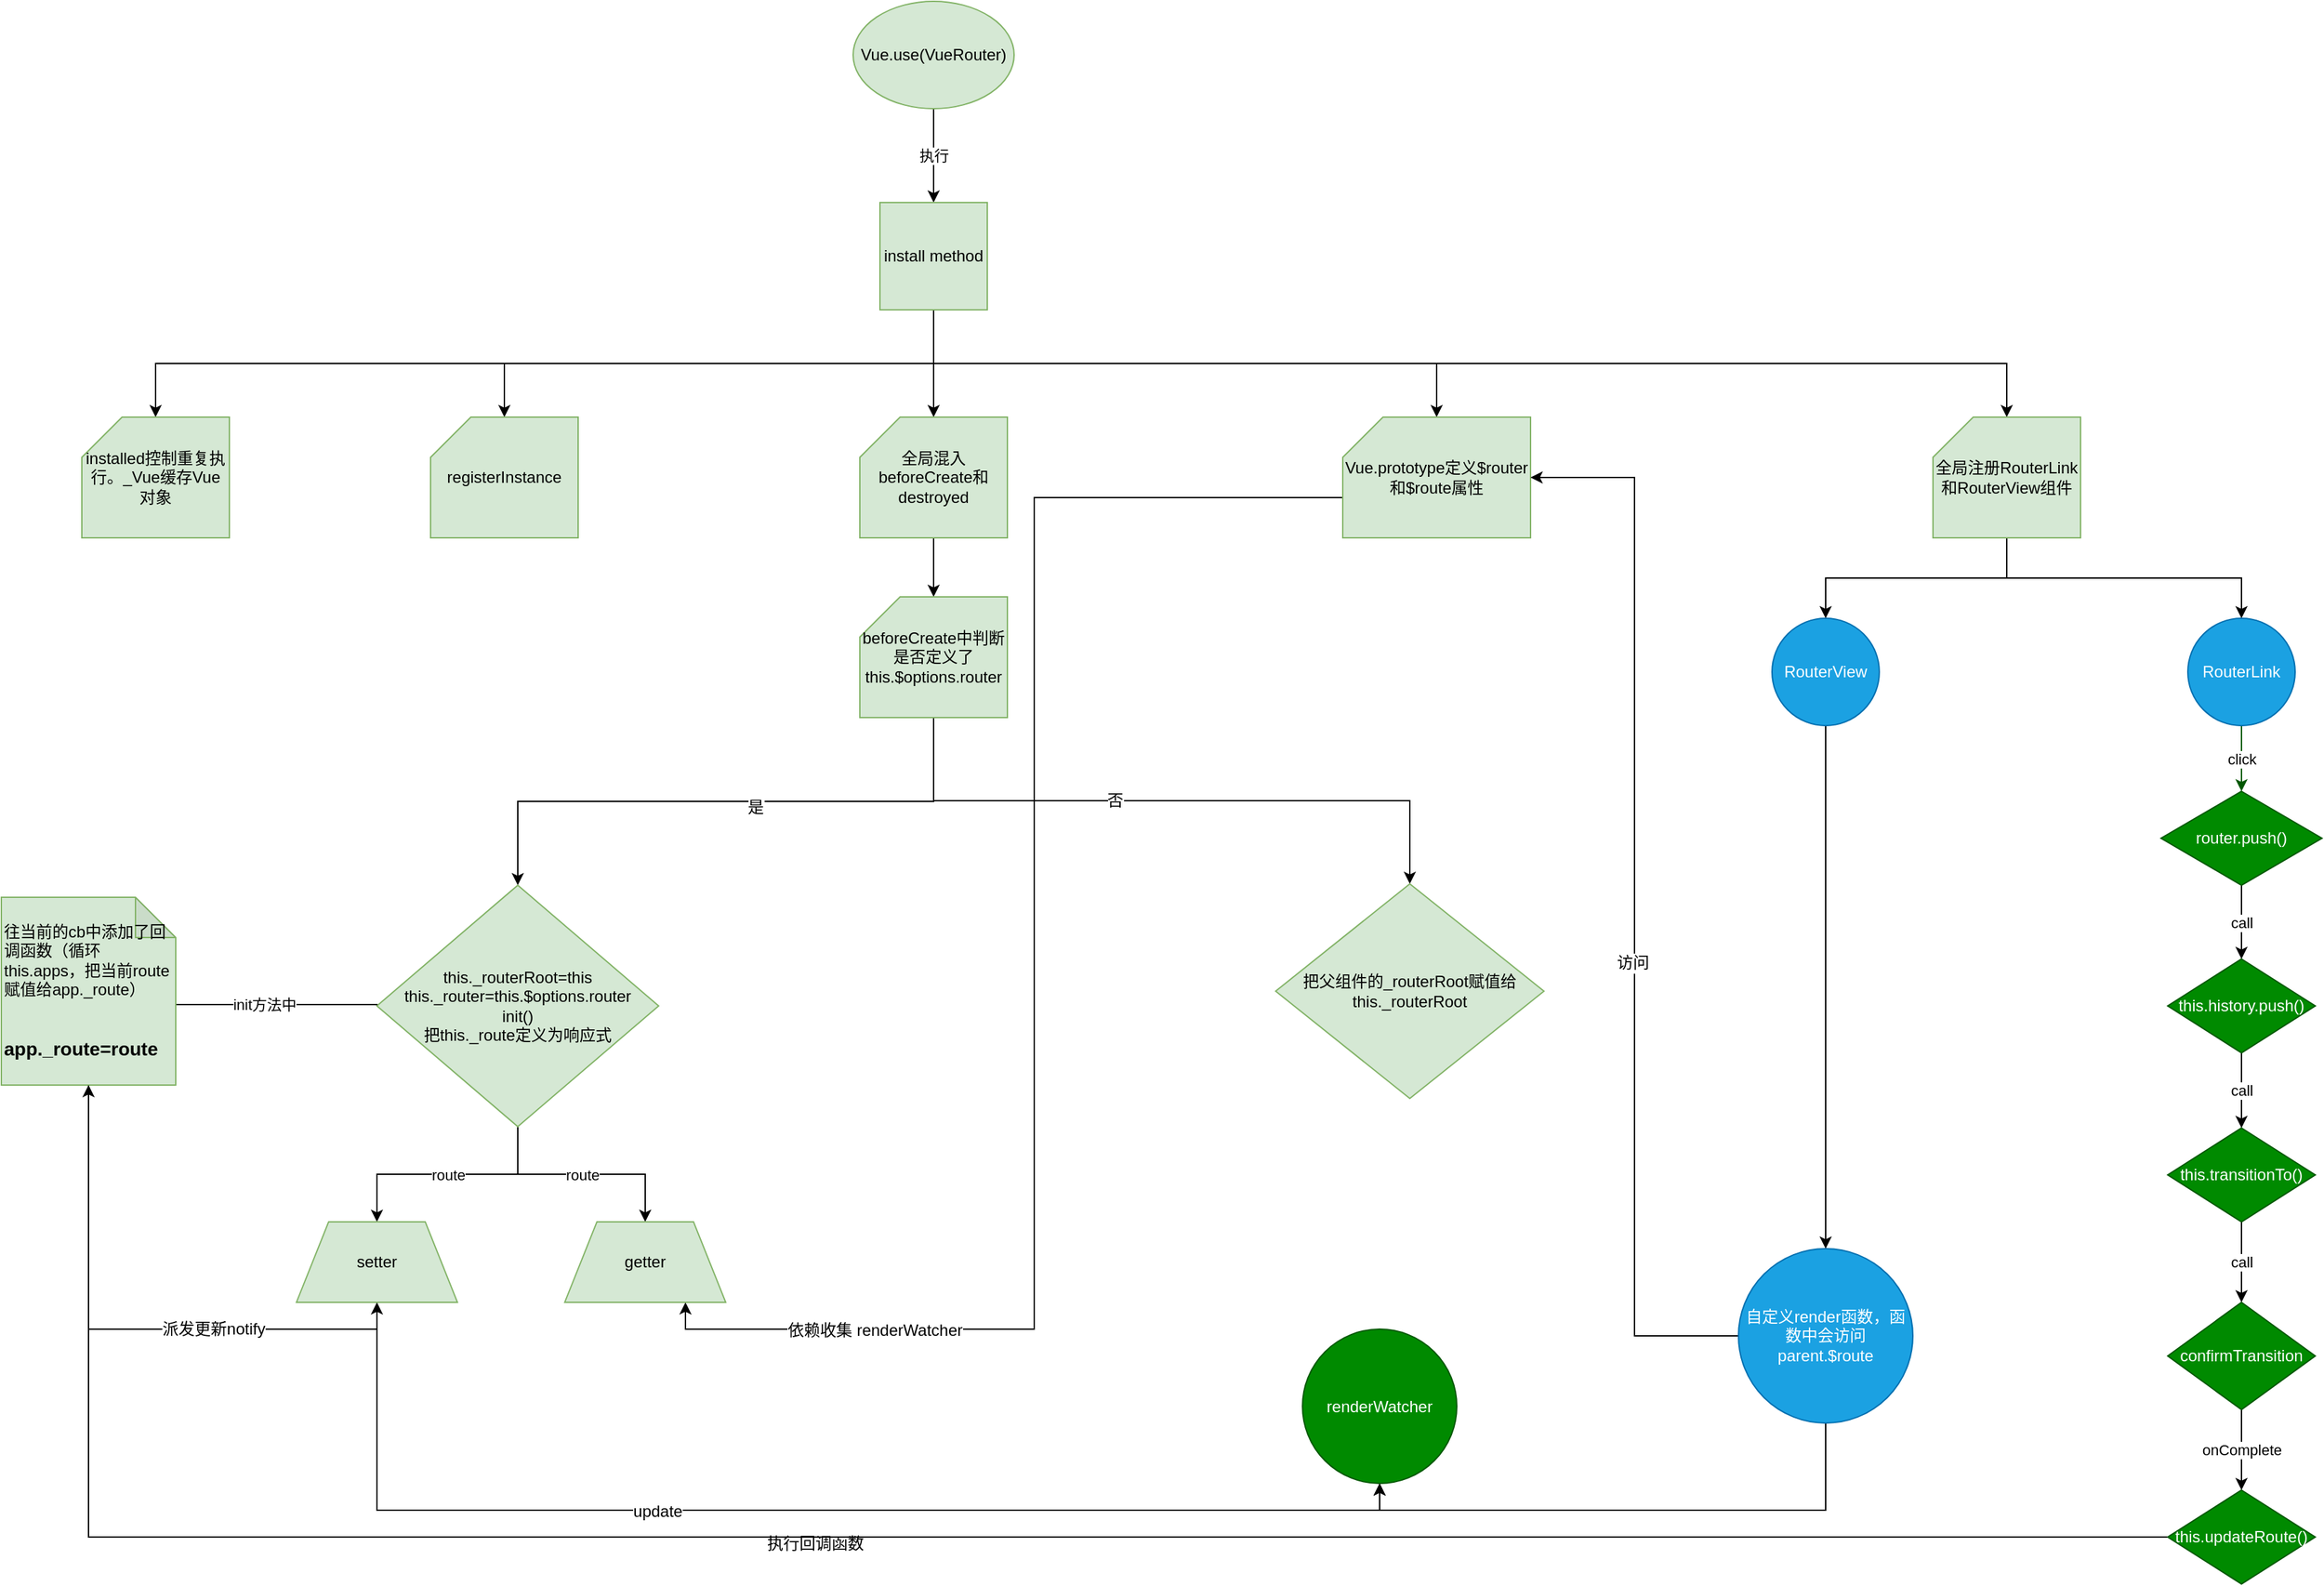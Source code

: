 <mxfile version="12.2.4" pages="1"><diagram id="RLSNX4u2adO8YgMC71eP" name="Page-1"><mxGraphModel dx="2918" dy="1127" grid="1" gridSize="10" guides="1" tooltips="1" connect="1" arrows="1" fold="1" page="1" pageScale="1" pageWidth="827" pageHeight="1169" math="0" shadow="0"><root><mxCell id="0"/><mxCell id="1" parent="0"/><mxCell id="16" value="执行" style="edgeStyle=orthogonalEdgeStyle;rounded=0;orthogonalLoop=1;jettySize=auto;html=1;exitX=0.5;exitY=1;exitDx=0;exitDy=0;entryX=0.5;entryY=0;entryDx=0;entryDy=0;fontFamily=Helvetica;" parent="1" source="2" target="3" edge="1"><mxGeometry relative="1" as="geometry"/></mxCell><mxCell id="2" value="Vue.use(VueRouter)" style="ellipse;whiteSpace=wrap;html=1;fontFamily=Helvetica;fillColor=#d5e8d4;strokeColor=#82b366;" parent="1" vertex="1"><mxGeometry x="355" y="50" width="120" height="80" as="geometry"/></mxCell><mxCell id="11" style="edgeStyle=orthogonalEdgeStyle;rounded=0;orthogonalLoop=1;jettySize=auto;html=1;exitX=0.5;exitY=1;exitDx=0;exitDy=0;fontFamily=Helvetica;" parent="1" source="3" target="7" edge="1"><mxGeometry relative="1" as="geometry"/></mxCell><mxCell id="12" style="edgeStyle=orthogonalEdgeStyle;rounded=0;orthogonalLoop=1;jettySize=auto;html=1;exitX=0.5;exitY=1;exitDx=0;exitDy=0;fontFamily=Helvetica;" parent="1" source="3" target="6" edge="1"><mxGeometry relative="1" as="geometry"/></mxCell><mxCell id="13" style="edgeStyle=orthogonalEdgeStyle;rounded=0;orthogonalLoop=1;jettySize=auto;html=1;exitX=0.5;exitY=1;exitDx=0;exitDy=0;entryX=0.5;entryY=0;entryDx=0;entryDy=0;entryPerimeter=0;fontFamily=Helvetica;" parent="1" source="3" target="8" edge="1"><mxGeometry relative="1" as="geometry"/></mxCell><mxCell id="14" style="edgeStyle=orthogonalEdgeStyle;rounded=0;orthogonalLoop=1;jettySize=auto;html=1;exitX=0.5;exitY=1;exitDx=0;exitDy=0;entryX=0.5;entryY=0;entryDx=0;entryDy=0;entryPerimeter=0;fontFamily=Helvetica;" parent="1" source="3" target="9" edge="1"><mxGeometry relative="1" as="geometry"/></mxCell><mxCell id="15" style="edgeStyle=orthogonalEdgeStyle;rounded=0;orthogonalLoop=1;jettySize=auto;html=1;exitX=0.5;exitY=1;exitDx=0;exitDy=0;entryX=0.5;entryY=0;entryDx=0;entryDy=0;entryPerimeter=0;fontFamily=Helvetica;" parent="1" source="3" target="10" edge="1"><mxGeometry relative="1" as="geometry"/></mxCell><mxCell id="3" value="install method" style="whiteSpace=wrap;html=1;aspect=fixed;fontFamily=Helvetica;fillColor=#d5e8d4;strokeColor=#82b366;" parent="1" vertex="1"><mxGeometry x="375" y="200" width="80" height="80" as="geometry"/></mxCell><mxCell id="6" value="registerInstance" style="shape=card;whiteSpace=wrap;html=1;fontFamily=Helvetica;fillColor=#d5e8d4;strokeColor=#82b366;" parent="1" vertex="1"><mxGeometry x="40" y="360" width="110" height="90" as="geometry"/></mxCell><mxCell id="7" value="installed控制重复执行。_Vue缓存Vue对象" style="shape=card;whiteSpace=wrap;html=1;fontFamily=Helvetica;fillColor=#d5e8d4;strokeColor=#82b366;" parent="1" vertex="1"><mxGeometry x="-220" y="360" width="110" height="90" as="geometry"/></mxCell><mxCell id="18" style="edgeStyle=orthogonalEdgeStyle;rounded=0;orthogonalLoop=1;jettySize=auto;html=1;exitX=0.5;exitY=1;exitDx=0;exitDy=0;exitPerimeter=0;entryX=0.5;entryY=0;entryDx=0;entryDy=0;entryPerimeter=0;fontFamily=Helvetica;" parent="1" source="8" target="17" edge="1"><mxGeometry relative="1" as="geometry"/></mxCell><mxCell id="8" value="全局混入beforeCreate和destroyed" style="shape=card;whiteSpace=wrap;html=1;fontFamily=Helvetica;fillColor=#d5e8d4;strokeColor=#82b366;" parent="1" vertex="1"><mxGeometry x="360" y="360" width="110" height="90" as="geometry"/></mxCell><mxCell id="80" style="edgeStyle=orthogonalEdgeStyle;rounded=0;orthogonalLoop=1;jettySize=auto;html=1;exitX=0;exitY=0;exitDx=0;exitDy=60;exitPerimeter=0;entryX=0.75;entryY=1;entryDx=0;entryDy=0;fontFamily=Helvetica;fontColor=#000000;" parent="1" source="9" target="60" edge="1"><mxGeometry relative="1" as="geometry"/></mxCell><mxCell id="81" value="依赖收集 renderWatcher" style="text;html=1;resizable=0;points=[];align=center;verticalAlign=middle;labelBackgroundColor=#ffffff;fontFamily=Helvetica;fontColor=#000000;" parent="80" vertex="1" connectable="0"><mxGeometry x="0.715" y="1" relative="1" as="geometry"><mxPoint as="offset"/></mxGeometry></mxCell><mxCell id="9" value="Vue.prototype定义$router和$route属性" style="shape=card;whiteSpace=wrap;html=1;fontFamily=Helvetica;fillColor=#d5e8d4;strokeColor=#82b366;" parent="1" vertex="1"><mxGeometry x="720" y="360" width="140" height="90" as="geometry"/></mxCell><mxCell id="28" style="edgeStyle=orthogonalEdgeStyle;rounded=0;orthogonalLoop=1;jettySize=auto;html=1;exitX=0.5;exitY=1;exitDx=0;exitDy=0;exitPerimeter=0;fontFamily=Helvetica;fontColor=#FF0000;" parent="1" source="10" target="26" edge="1"><mxGeometry relative="1" as="geometry"/></mxCell><mxCell id="36" style="edgeStyle=orthogonalEdgeStyle;rounded=0;orthogonalLoop=1;jettySize=auto;html=1;exitX=0.5;exitY=1;exitDx=0;exitDy=0;exitPerimeter=0;fontFamily=Helvetica;fontColor=#FF0000;" parent="1" source="10" target="35" edge="1"><mxGeometry relative="1" as="geometry"/></mxCell><mxCell id="10" value="全局注册RouterLink和RouterView组件" style="shape=card;whiteSpace=wrap;html=1;fontFamily=Helvetica;fillColor=#d5e8d4;strokeColor=#82b366;" parent="1" vertex="1"><mxGeometry x="1160" y="360" width="110" height="90" as="geometry"/></mxCell><mxCell id="76" style="edgeStyle=orthogonalEdgeStyle;rounded=0;orthogonalLoop=1;jettySize=auto;html=1;exitX=0.5;exitY=1;exitDx=0;exitDy=0;exitPerimeter=0;fontFamily=Helvetica;fontColor=#000000;" parent="1" source="17" target="25" edge="1"><mxGeometry relative="1" as="geometry"/></mxCell><mxCell id="78" value="是" style="text;html=1;resizable=0;points=[];align=center;verticalAlign=middle;labelBackgroundColor=#ffffff;fontFamily=Helvetica;fontColor=#000000;" parent="76" vertex="1" connectable="0"><mxGeometry x="-0.1" y="4" relative="1" as="geometry"><mxPoint as="offset"/></mxGeometry></mxCell><mxCell id="77" style="edgeStyle=orthogonalEdgeStyle;rounded=0;orthogonalLoop=1;jettySize=auto;html=1;exitX=0.5;exitY=1;exitDx=0;exitDy=0;exitPerimeter=0;fontFamily=Helvetica;fontColor=#000000;" parent="1" source="17" target="20" edge="1"><mxGeometry relative="1" as="geometry"/></mxCell><mxCell id="79" value="否" style="text;html=1;resizable=0;points=[];align=center;verticalAlign=middle;labelBackgroundColor=#ffffff;fontFamily=Helvetica;fontColor=#000000;" parent="77" vertex="1" connectable="0"><mxGeometry x="-0.18" relative="1" as="geometry"><mxPoint as="offset"/></mxGeometry></mxCell><mxCell id="17" value="beforeCreate中判断是否定义了this.$options.router" style="shape=card;whiteSpace=wrap;html=1;fontFamily=Helvetica;fillColor=#d5e8d4;strokeColor=#82b366;" parent="1" vertex="1"><mxGeometry x="360" y="494" width="110" height="90" as="geometry"/></mxCell><mxCell id="20" value="把父组件的_routerRoot赋值给this._routerRoot" style="rhombus;whiteSpace=wrap;html=1;fontFamily=Helvetica;fillColor=#d5e8d4;strokeColor=#82b366;" parent="1" vertex="1"><mxGeometry x="670" y="708" width="200" height="160" as="geometry"/></mxCell><mxCell id="58" value="init方法中" style="edgeStyle=orthogonalEdgeStyle;rounded=0;orthogonalLoop=1;jettySize=auto;html=1;exitX=0;exitY=0.5;exitDx=0;exitDy=0;entryX=0.846;entryY=0.571;entryDx=0;entryDy=0;entryPerimeter=0;fontFamily=Helvetica;fontColor=#000000;" parent="1" source="25" target="32" edge="1"><mxGeometry relative="1" as="geometry"><Array as="points"><mxPoint x="-70" y="798"/><mxPoint x="-70" y="798"/></Array></mxGeometry></mxCell><mxCell id="61" value="route" style="edgeStyle=orthogonalEdgeStyle;rounded=0;orthogonalLoop=1;jettySize=auto;html=1;exitX=0.5;exitY=1;exitDx=0;exitDy=0;entryX=0.5;entryY=0;entryDx=0;entryDy=0;fontFamily=Helvetica;fontColor=#000000;" parent="1" source="25" target="59" edge="1"><mxGeometry relative="1" as="geometry"/></mxCell><mxCell id="62" value="route" style="edgeStyle=orthogonalEdgeStyle;rounded=0;orthogonalLoop=1;jettySize=auto;html=1;exitX=0.5;exitY=1;exitDx=0;exitDy=0;entryX=0.5;entryY=0;entryDx=0;entryDy=0;fontFamily=Helvetica;fontColor=#000000;" parent="1" source="25" target="60" edge="1"><mxGeometry relative="1" as="geometry"/></mxCell><mxCell id="25" value="this._routerRoot=this&lt;br&gt;this._router=this.$options.router&lt;br&gt;init()&lt;br&gt;把this._route定义为响应式" style="rhombus;whiteSpace=wrap;html=1;fillColor=#d5e8d4;strokeColor=#82b366;align=center;fontFamily=Helvetica;" parent="1" vertex="1"><mxGeometry y="709" width="210" height="180" as="geometry"/></mxCell><mxCell id="63" style="edgeStyle=orthogonalEdgeStyle;rounded=0;orthogonalLoop=1;jettySize=auto;html=1;exitX=0.5;exitY=1;exitDx=0;exitDy=0;fontFamily=Helvetica;fontColor=#4C0099;" parent="1" source="26" target="54" edge="1"><mxGeometry relative="1" as="geometry"/></mxCell><mxCell id="26" value="RouterView" style="ellipse;whiteSpace=wrap;html=1;aspect=fixed;fontFamily=Helvetica;fontColor=#ffffff;align=center;fillColor=#1ba1e2;strokeColor=#006EAF;" parent="1" vertex="1"><mxGeometry x="1040" y="510" width="80" height="80" as="geometry"/></mxCell><mxCell id="83" style="edgeStyle=orthogonalEdgeStyle;rounded=0;orthogonalLoop=1;jettySize=auto;html=1;exitX=0.5;exitY=1;exitDx=0;exitDy=0;exitPerimeter=0;entryX=0.5;entryY=1;entryDx=0;entryDy=0;fontFamily=Helvetica;fontColor=#000000;" parent="1" source="32" target="59" edge="1"><mxGeometry relative="1" as="geometry"/></mxCell><mxCell id="84" value="派发更新notify" style="text;html=1;resizable=0;points=[];align=center;verticalAlign=middle;labelBackgroundColor=#ffffff;fontFamily=Helvetica;fontColor=#000000;" parent="83" vertex="1" connectable="0"><mxGeometry x="0.319" relative="1" as="geometry"><mxPoint as="offset"/></mxGeometry></mxCell><mxCell id="32" value="&lt;span style=&quot;white-space: normal&quot;&gt;往当前的cb中添加了回调函数（循环this.apps，把当前route赋值给app._route）&lt;br&gt;&lt;br&gt;&lt;br&gt;&lt;b&gt;&lt;font style=&quot;font-size: 14px&quot;&gt;app._route=route&lt;/font&gt;&lt;/b&gt;&lt;br&gt;&lt;/span&gt;" style="shape=note;whiteSpace=wrap;html=1;backgroundOutline=1;darkOpacity=0.05;fontFamily=Helvetica;align=left;fillColor=#d5e8d4;strokeColor=#82b366;" parent="1" vertex="1"><mxGeometry x="-280" y="718" width="130" height="140" as="geometry"/></mxCell><mxCell id="38" value="click" style="edgeStyle=orthogonalEdgeStyle;rounded=0;orthogonalLoop=1;jettySize=auto;html=1;exitX=0.5;exitY=1;exitDx=0;exitDy=0;entryX=0.5;entryY=0;entryDx=0;entryDy=0;fontFamily=Helvetica;fontColor=#000000;fillColor=#008a00;strokeColor=#005700;" parent="1" source="35" target="37" edge="1"><mxGeometry relative="1" as="geometry"/></mxCell><mxCell id="40" value="call" style="edgeStyle=orthogonalEdgeStyle;rounded=0;orthogonalLoop=1;jettySize=auto;html=1;exitX=0.5;exitY=1;exitDx=0;exitDy=0;fontFamily=Helvetica;fontColor=#000000;" parent="1" source="37" target="39" edge="1"><mxGeometry relative="1" as="geometry"/></mxCell><mxCell id="37" value="router.push()" style="rhombus;whiteSpace=wrap;html=1;fontFamily=Helvetica;fontColor=#ffffff;align=center;fillColor=#008a00;strokeColor=#005700;" parent="1" vertex="1"><mxGeometry x="1330" y="639" width="120" height="70" as="geometry"/></mxCell><mxCell id="42" value="call" style="edgeStyle=orthogonalEdgeStyle;rounded=0;orthogonalLoop=1;jettySize=auto;html=1;exitX=0.5;exitY=1;exitDx=0;exitDy=0;fontFamily=Helvetica;fontColor=#000000;" parent="1" source="39" target="41" edge="1"><mxGeometry relative="1" as="geometry"/></mxCell><mxCell id="39" value="this.history.push()" style="rhombus;whiteSpace=wrap;html=1;fontFamily=Helvetica;fontColor=#ffffff;align=center;fillColor=#008a00;strokeColor=#005700;" parent="1" vertex="1"><mxGeometry x="1335" y="764" width="110" height="70" as="geometry"/></mxCell><mxCell id="44" value="call" style="edgeStyle=orthogonalEdgeStyle;rounded=0;orthogonalLoop=1;jettySize=auto;html=1;exitX=0.5;exitY=1;exitDx=0;exitDy=0;fontFamily=Helvetica;fontColor=#000000;" parent="1" source="41" target="43" edge="1"><mxGeometry relative="1" as="geometry"/></mxCell><mxCell id="41" value="this.transitionTo()" style="rhombus;whiteSpace=wrap;html=1;fontFamily=Helvetica;fontColor=#ffffff;align=center;fillColor=#008a00;strokeColor=#005700;" parent="1" vertex="1"><mxGeometry x="1335" y="890" width="110" height="70" as="geometry"/></mxCell><mxCell id="46" value="onComplete" style="edgeStyle=orthogonalEdgeStyle;rounded=0;orthogonalLoop=1;jettySize=auto;html=1;exitX=0.5;exitY=1;exitDx=0;exitDy=0;entryX=0.5;entryY=0;entryDx=0;entryDy=0;fontFamily=Helvetica;fontColor=#000000;" parent="1" source="43" target="45" edge="1"><mxGeometry relative="1" as="geometry"/></mxCell><mxCell id="43" value="confirmTransition" style="rhombus;whiteSpace=wrap;html=1;fontFamily=Helvetica;fontColor=#ffffff;align=center;fillColor=#008a00;strokeColor=#005700;" parent="1" vertex="1"><mxGeometry x="1335" y="1020" width="110" height="80" as="geometry"/></mxCell><mxCell id="48" style="edgeStyle=orthogonalEdgeStyle;rounded=0;orthogonalLoop=1;jettySize=auto;html=1;exitX=0;exitY=0.5;exitDx=0;exitDy=0;entryX=0.5;entryY=1;entryDx=0;entryDy=0;entryPerimeter=0;fontFamily=Helvetica;fontColor=#FF0000;" parent="1" source="45" target="32" edge="1"><mxGeometry relative="1" as="geometry"/></mxCell><mxCell id="45" value="this.updateRoute()" style="rhombus;whiteSpace=wrap;html=1;fontFamily=Helvetica;fontColor=#ffffff;align=center;fillColor=#008a00;strokeColor=#005700;" parent="1" vertex="1"><mxGeometry x="1335" y="1160" width="110" height="70" as="geometry"/></mxCell><mxCell id="72" style="edgeStyle=orthogonalEdgeStyle;rounded=0;orthogonalLoop=1;jettySize=auto;html=1;exitX=0;exitY=0.5;exitDx=0;exitDy=0;entryX=1;entryY=0.5;entryDx=0;entryDy=0;entryPerimeter=0;fontFamily=Helvetica;fontColor=#000000;" parent="1" source="54" target="9" edge="1"><mxGeometry relative="1" as="geometry"/></mxCell><mxCell id="73" value="访问" style="text;html=1;resizable=0;points=[];align=center;verticalAlign=middle;labelBackgroundColor=#ffffff;fontFamily=Helvetica;fontColor=#000000;" parent="72" vertex="1" connectable="0"><mxGeometry x="-0.105" y="2" relative="1" as="geometry"><mxPoint as="offset"/></mxGeometry></mxCell><mxCell id="87" style="edgeStyle=orthogonalEdgeStyle;rounded=0;orthogonalLoop=1;jettySize=auto;html=1;exitX=0.5;exitY=1;exitDx=0;exitDy=0;entryX=0.5;entryY=1;entryDx=0;entryDy=0;fontFamily=Helvetica;fontColor=#000000;" parent="1" source="54" target="85" edge="1"><mxGeometry relative="1" as="geometry"/></mxCell><mxCell id="54" value="自定义render函数，函数中会访问parent.$route" style="ellipse;whiteSpace=wrap;html=1;aspect=fixed;fontFamily=Helvetica;fontColor=#ffffff;align=center;fillColor=#1ba1e2;strokeColor=#006EAF;" parent="1" vertex="1"><mxGeometry x="1015" y="980" width="130" height="130" as="geometry"/></mxCell><mxCell id="88" style="edgeStyle=orthogonalEdgeStyle;rounded=0;orthogonalLoop=1;jettySize=auto;html=1;exitX=0.5;exitY=1;exitDx=0;exitDy=0;entryX=0.5;entryY=1;entryDx=0;entryDy=0;fontFamily=Helvetica;fontColor=#000000;" parent="1" source="59" target="85" edge="1"><mxGeometry relative="1" as="geometry"/></mxCell><mxCell id="89" value="update" style="text;html=1;resizable=0;points=[];align=center;verticalAlign=middle;labelBackgroundColor=#ffffff;fontFamily=Helvetica;fontColor=#000000;" parent="88" vertex="1" connectable="0"><mxGeometry x="-0.211" y="-1" relative="1" as="geometry"><mxPoint as="offset"/></mxGeometry></mxCell><mxCell id="59" value="setter" style="shape=trapezoid;perimeter=trapezoidPerimeter;whiteSpace=wrap;html=1;fontFamily=Helvetica;align=center;fillColor=#d5e8d4;strokeColor=#82b366;" parent="1" vertex="1"><mxGeometry x="-60" y="960" width="120" height="60" as="geometry"/></mxCell><mxCell id="60" value="getter" style="shape=trapezoid;perimeter=trapezoidPerimeter;whiteSpace=wrap;html=1;fontFamily=Helvetica;align=center;fillColor=#d5e8d4;strokeColor=#82b366;" parent="1" vertex="1"><mxGeometry x="140" y="960" width="120" height="60" as="geometry"/></mxCell><mxCell id="35" value="RouterLink" style="ellipse;whiteSpace=wrap;html=1;aspect=fixed;fontFamily=Helvetica;fontColor=#ffffff;align=center;fillColor=#1ba1e2;strokeColor=#006EAF;" parent="1" vertex="1"><mxGeometry x="1350" y="510" width="80" height="80" as="geometry"/></mxCell><mxCell id="82" value="执行回调函数" style="text;html=1;resizable=0;points=[];autosize=1;align=left;verticalAlign=top;spacingTop=-4;fontFamily=Helvetica;fontColor=#000000;" parent="1" vertex="1"><mxGeometry x="289" y="1190" width="90" height="20" as="geometry"/></mxCell><mxCell id="85" value="renderWatcher" style="ellipse;whiteSpace=wrap;html=1;aspect=fixed;fontFamily=Helvetica;fontColor=#ffffff;align=center;fillColor=#008a00;strokeColor=#005700;" parent="1" vertex="1"><mxGeometry x="690" y="1040" width="115" height="115" as="geometry"/></mxCell></root></mxGraphModel></diagram></mxfile>